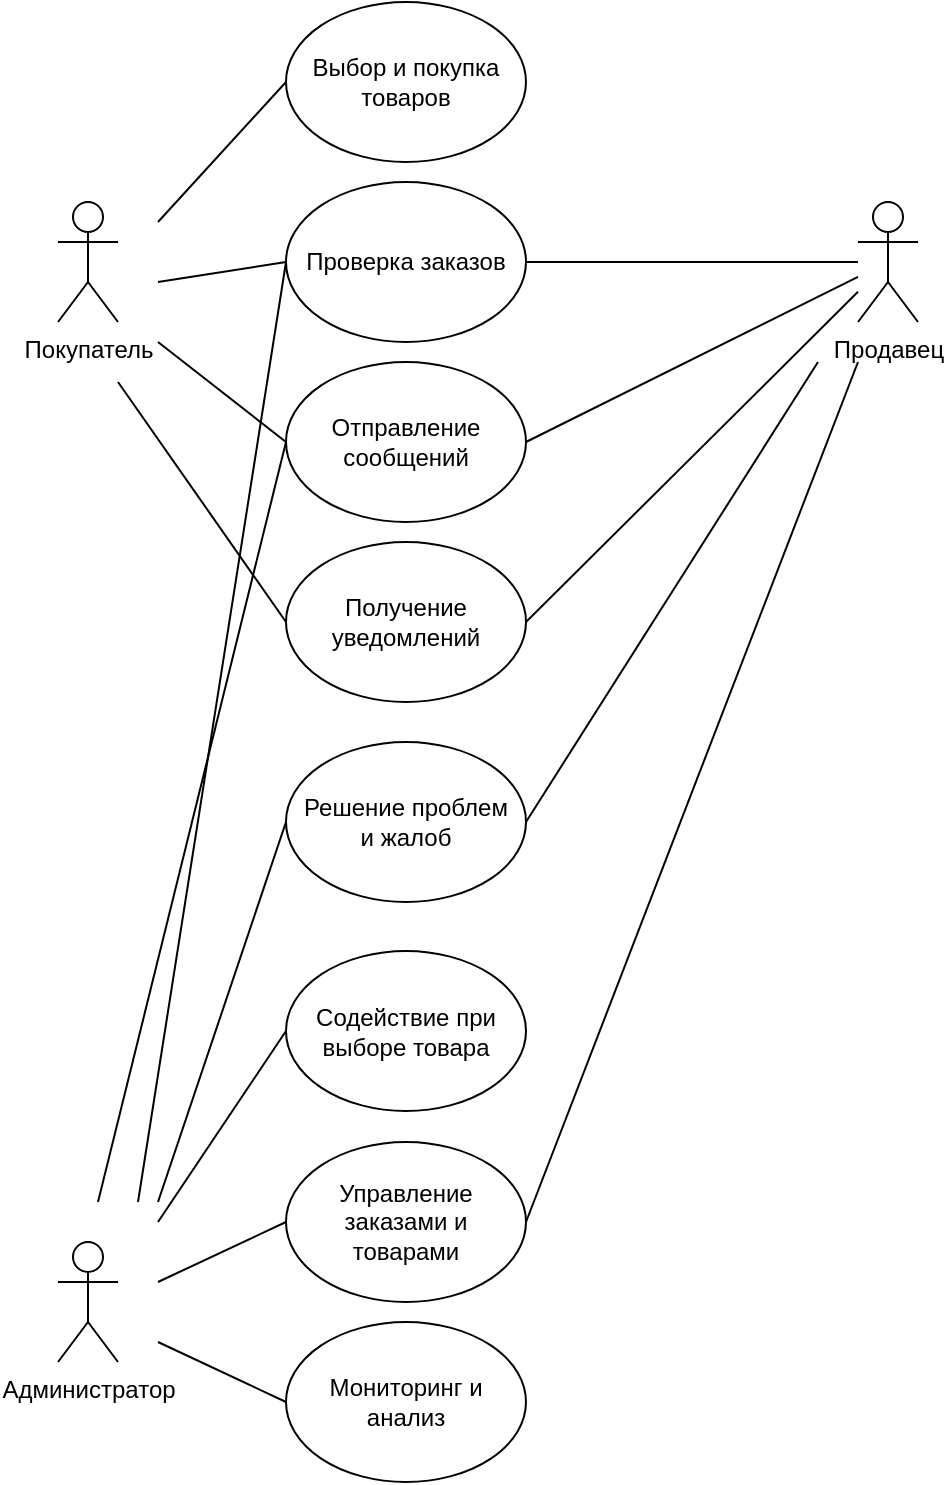 <mxfile version="21.7.2" type="github">
  <diagram name="Страница — 1" id="LxYUbvrPdpHzkEJM3d1U">
    <mxGraphModel dx="1434" dy="769" grid="1" gridSize="10" guides="1" tooltips="1" connect="1" arrows="1" fold="1" page="1" pageScale="1" pageWidth="827" pageHeight="1169" math="0" shadow="0">
      <root>
        <mxCell id="0" />
        <mxCell id="1" parent="0" />
        <mxCell id="uKtIkehXH7muRqhstlqQ-1" value="Покупатель&lt;br&gt;" style="shape=umlActor;verticalLabelPosition=bottom;verticalAlign=top;html=1;outlineConnect=0;" vertex="1" parent="1">
          <mxGeometry x="180" y="170" width="30" height="60" as="geometry" />
        </mxCell>
        <mxCell id="uKtIkehXH7muRqhstlqQ-2" value="Администратор" style="shape=umlActor;verticalLabelPosition=bottom;verticalAlign=top;html=1;outlineConnect=0;" vertex="1" parent="1">
          <mxGeometry x="180" y="690" width="30" height="60" as="geometry" />
        </mxCell>
        <mxCell id="uKtIkehXH7muRqhstlqQ-3" value="Продавец" style="shape=umlActor;verticalLabelPosition=bottom;verticalAlign=top;html=1;outlineConnect=0;" vertex="1" parent="1">
          <mxGeometry x="580" y="170" width="30" height="60" as="geometry" />
        </mxCell>
        <mxCell id="uKtIkehXH7muRqhstlqQ-7" value="Выбор и покупка товаров" style="ellipse;whiteSpace=wrap;html=1;" vertex="1" parent="1">
          <mxGeometry x="294" y="70" width="120" height="80" as="geometry" />
        </mxCell>
        <mxCell id="uKtIkehXH7muRqhstlqQ-8" value="" style="endArrow=none;html=1;rounded=0;entryX=0;entryY=0.5;entryDx=0;entryDy=0;" edge="1" parent="1" target="uKtIkehXH7muRqhstlqQ-7">
          <mxGeometry width="50" height="50" relative="1" as="geometry">
            <mxPoint x="230" y="180" as="sourcePoint" />
            <mxPoint x="290" y="110" as="targetPoint" />
          </mxGeometry>
        </mxCell>
        <mxCell id="uKtIkehXH7muRqhstlqQ-9" value="Проверка заказов" style="ellipse;whiteSpace=wrap;html=1;" vertex="1" parent="1">
          <mxGeometry x="294" y="160" width="120" height="80" as="geometry" />
        </mxCell>
        <mxCell id="uKtIkehXH7muRqhstlqQ-10" value="" style="endArrow=none;html=1;rounded=0;entryX=0;entryY=0.5;entryDx=0;entryDy=0;" edge="1" parent="1" target="uKtIkehXH7muRqhstlqQ-9">
          <mxGeometry width="50" height="50" relative="1" as="geometry">
            <mxPoint x="230" y="210" as="sourcePoint" />
            <mxPoint x="290" y="190" as="targetPoint" />
          </mxGeometry>
        </mxCell>
        <mxCell id="uKtIkehXH7muRqhstlqQ-11" value="Отправление сообщений" style="ellipse;whiteSpace=wrap;html=1;" vertex="1" parent="1">
          <mxGeometry x="294" y="250" width="120" height="80" as="geometry" />
        </mxCell>
        <mxCell id="uKtIkehXH7muRqhstlqQ-12" value="" style="endArrow=none;html=1;rounded=0;entryX=0;entryY=0.5;entryDx=0;entryDy=0;" edge="1" parent="1" target="uKtIkehXH7muRqhstlqQ-11">
          <mxGeometry width="50" height="50" relative="1" as="geometry">
            <mxPoint x="230" y="240" as="sourcePoint" />
            <mxPoint x="270" y="280" as="targetPoint" />
          </mxGeometry>
        </mxCell>
        <mxCell id="uKtIkehXH7muRqhstlqQ-13" value="Получение уведомлений" style="ellipse;whiteSpace=wrap;html=1;" vertex="1" parent="1">
          <mxGeometry x="294" y="340" width="120" height="80" as="geometry" />
        </mxCell>
        <mxCell id="uKtIkehXH7muRqhstlqQ-14" value="" style="endArrow=none;html=1;rounded=0;exitX=0;exitY=0.5;exitDx=0;exitDy=0;" edge="1" parent="1" source="uKtIkehXH7muRqhstlqQ-13">
          <mxGeometry width="50" height="50" relative="1" as="geometry">
            <mxPoint x="390" y="420" as="sourcePoint" />
            <mxPoint x="210" y="260" as="targetPoint" />
          </mxGeometry>
        </mxCell>
        <mxCell id="uKtIkehXH7muRqhstlqQ-16" value="Управление заказами и &lt;br&gt;товарами" style="ellipse;whiteSpace=wrap;html=1;" vertex="1" parent="1">
          <mxGeometry x="294" y="640" width="120" height="80" as="geometry" />
        </mxCell>
        <mxCell id="uKtIkehXH7muRqhstlqQ-19" value="" style="endArrow=none;html=1;rounded=0;entryX=0;entryY=0.5;entryDx=0;entryDy=0;" edge="1" parent="1" target="uKtIkehXH7muRqhstlqQ-16">
          <mxGeometry width="50" height="50" relative="1" as="geometry">
            <mxPoint x="230" y="710" as="sourcePoint" />
            <mxPoint x="440" y="570" as="targetPoint" />
          </mxGeometry>
        </mxCell>
        <mxCell id="uKtIkehXH7muRqhstlqQ-20" value="Мониторинг и анализ" style="ellipse;whiteSpace=wrap;html=1;" vertex="1" parent="1">
          <mxGeometry x="294" y="730" width="120" height="80" as="geometry" />
        </mxCell>
        <mxCell id="uKtIkehXH7muRqhstlqQ-21" value="" style="endArrow=none;html=1;rounded=0;entryX=0;entryY=0.5;entryDx=0;entryDy=0;" edge="1" parent="1" target="uKtIkehXH7muRqhstlqQ-20">
          <mxGeometry width="50" height="50" relative="1" as="geometry">
            <mxPoint x="230" y="740" as="sourcePoint" />
            <mxPoint x="440" y="570" as="targetPoint" />
          </mxGeometry>
        </mxCell>
        <mxCell id="uKtIkehXH7muRqhstlqQ-24" value="" style="endArrow=none;html=1;rounded=0;entryX=0;entryY=0.5;entryDx=0;entryDy=0;" edge="1" parent="1" target="uKtIkehXH7muRqhstlqQ-11">
          <mxGeometry width="50" height="50" relative="1" as="geometry">
            <mxPoint x="200" y="670" as="sourcePoint" />
            <mxPoint x="440" y="590" as="targetPoint" />
          </mxGeometry>
        </mxCell>
        <mxCell id="uKtIkehXH7muRqhstlqQ-25" value="" style="endArrow=none;html=1;rounded=0;entryX=0;entryY=0.5;entryDx=0;entryDy=0;" edge="1" parent="1" target="uKtIkehXH7muRqhstlqQ-9">
          <mxGeometry width="50" height="50" relative="1" as="geometry">
            <mxPoint x="220" y="670" as="sourcePoint" />
            <mxPoint x="440" y="390" as="targetPoint" />
          </mxGeometry>
        </mxCell>
        <mxCell id="uKtIkehXH7muRqhstlqQ-27" value="Решение проблем &lt;br&gt;и жалоб" style="ellipse;whiteSpace=wrap;html=1;" vertex="1" parent="1">
          <mxGeometry x="294" y="440" width="120" height="80" as="geometry" />
        </mxCell>
        <mxCell id="uKtIkehXH7muRqhstlqQ-28" value="" style="endArrow=none;html=1;rounded=0;entryX=0;entryY=0.5;entryDx=0;entryDy=0;" edge="1" parent="1" target="uKtIkehXH7muRqhstlqQ-27">
          <mxGeometry width="50" height="50" relative="1" as="geometry">
            <mxPoint x="230" y="670" as="sourcePoint" />
            <mxPoint x="440" y="230" as="targetPoint" />
          </mxGeometry>
        </mxCell>
        <mxCell id="uKtIkehXH7muRqhstlqQ-29" value="Содействие при выборе товара" style="ellipse;whiteSpace=wrap;html=1;" vertex="1" parent="1">
          <mxGeometry x="294" y="544.5" width="120" height="80" as="geometry" />
        </mxCell>
        <mxCell id="uKtIkehXH7muRqhstlqQ-30" value="" style="endArrow=none;html=1;rounded=0;entryX=0;entryY=0.5;entryDx=0;entryDy=0;" edge="1" parent="1" target="uKtIkehXH7muRqhstlqQ-29">
          <mxGeometry width="50" height="50" relative="1" as="geometry">
            <mxPoint x="230" y="680" as="sourcePoint" />
            <mxPoint x="380" y="450" as="targetPoint" />
          </mxGeometry>
        </mxCell>
        <mxCell id="uKtIkehXH7muRqhstlqQ-35" value="" style="endArrow=none;html=1;rounded=0;exitX=1;exitY=0.5;exitDx=0;exitDy=0;" edge="1" parent="1" source="uKtIkehXH7muRqhstlqQ-9" target="uKtIkehXH7muRqhstlqQ-3">
          <mxGeometry width="50" height="50" relative="1" as="geometry">
            <mxPoint x="330" y="460" as="sourcePoint" />
            <mxPoint x="550" y="200" as="targetPoint" />
          </mxGeometry>
        </mxCell>
        <mxCell id="uKtIkehXH7muRqhstlqQ-36" value="" style="endArrow=none;html=1;rounded=0;exitX=1;exitY=0.5;exitDx=0;exitDy=0;" edge="1" parent="1" source="uKtIkehXH7muRqhstlqQ-11" target="uKtIkehXH7muRqhstlqQ-3">
          <mxGeometry width="50" height="50" relative="1" as="geometry">
            <mxPoint x="330" y="460" as="sourcePoint" />
            <mxPoint x="550" y="210" as="targetPoint" />
          </mxGeometry>
        </mxCell>
        <mxCell id="uKtIkehXH7muRqhstlqQ-37" value="" style="endArrow=none;html=1;rounded=0;exitX=1;exitY=0.5;exitDx=0;exitDy=0;" edge="1" parent="1" source="uKtIkehXH7muRqhstlqQ-13" target="uKtIkehXH7muRqhstlqQ-3">
          <mxGeometry width="50" height="50" relative="1" as="geometry">
            <mxPoint x="330" y="460" as="sourcePoint" />
            <mxPoint x="540" y="250" as="targetPoint" />
          </mxGeometry>
        </mxCell>
        <mxCell id="uKtIkehXH7muRqhstlqQ-38" value="" style="endArrow=none;html=1;rounded=0;exitX=1;exitY=0.5;exitDx=0;exitDy=0;" edge="1" parent="1" source="uKtIkehXH7muRqhstlqQ-16">
          <mxGeometry width="50" height="50" relative="1" as="geometry">
            <mxPoint x="330" y="460" as="sourcePoint" />
            <mxPoint x="580" y="250" as="targetPoint" />
          </mxGeometry>
        </mxCell>
        <mxCell id="uKtIkehXH7muRqhstlqQ-40" value="" style="endArrow=none;html=1;rounded=0;exitX=1;exitY=0.5;exitDx=0;exitDy=0;" edge="1" parent="1" source="uKtIkehXH7muRqhstlqQ-27">
          <mxGeometry width="50" height="50" relative="1" as="geometry">
            <mxPoint x="330" y="460" as="sourcePoint" />
            <mxPoint x="560" y="250" as="targetPoint" />
          </mxGeometry>
        </mxCell>
      </root>
    </mxGraphModel>
  </diagram>
</mxfile>
